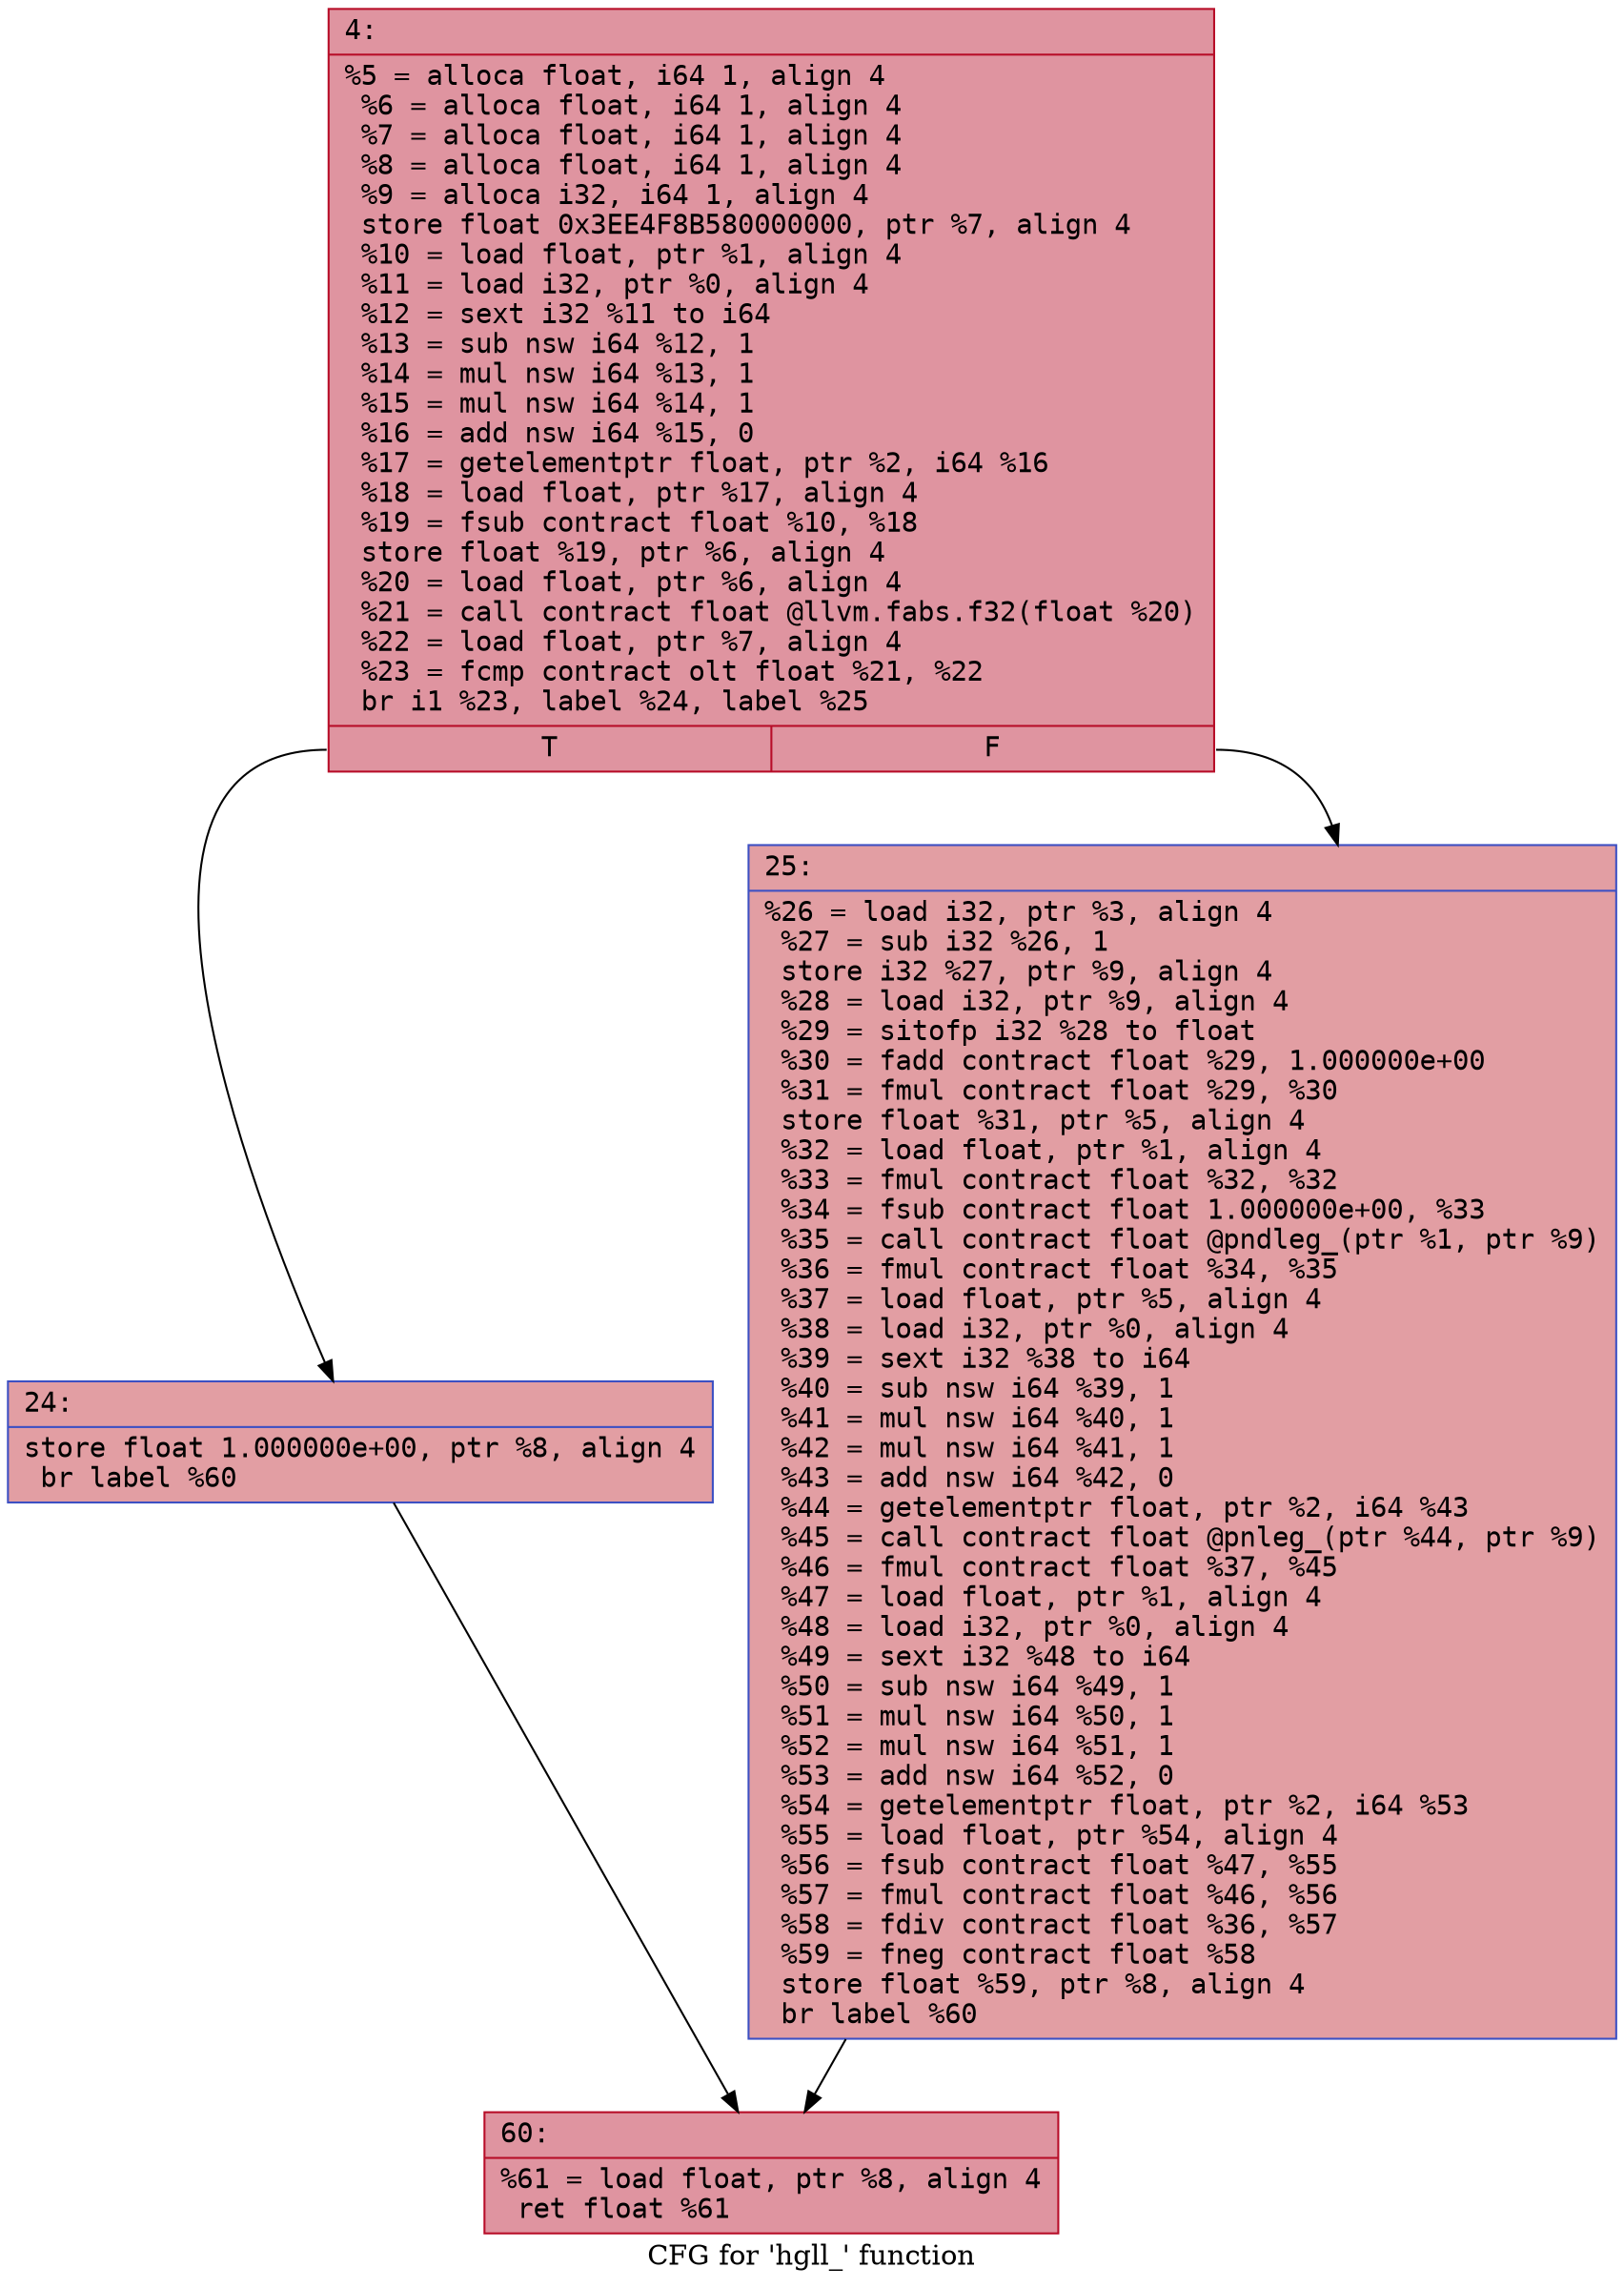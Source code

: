 digraph "CFG for 'hgll_' function" {
	label="CFG for 'hgll_' function";

	Node0x55ec1735adb0 [shape=record,color="#b70d28ff", style=filled, fillcolor="#b70d2870" fontname="Courier",label="{4:\l|  %5 = alloca float, i64 1, align 4\l  %6 = alloca float, i64 1, align 4\l  %7 = alloca float, i64 1, align 4\l  %8 = alloca float, i64 1, align 4\l  %9 = alloca i32, i64 1, align 4\l  store float 0x3EE4F8B580000000, ptr %7, align 4\l  %10 = load float, ptr %1, align 4\l  %11 = load i32, ptr %0, align 4\l  %12 = sext i32 %11 to i64\l  %13 = sub nsw i64 %12, 1\l  %14 = mul nsw i64 %13, 1\l  %15 = mul nsw i64 %14, 1\l  %16 = add nsw i64 %15, 0\l  %17 = getelementptr float, ptr %2, i64 %16\l  %18 = load float, ptr %17, align 4\l  %19 = fsub contract float %10, %18\l  store float %19, ptr %6, align 4\l  %20 = load float, ptr %6, align 4\l  %21 = call contract float @llvm.fabs.f32(float %20)\l  %22 = load float, ptr %7, align 4\l  %23 = fcmp contract olt float %21, %22\l  br i1 %23, label %24, label %25\l|{<s0>T|<s1>F}}"];
	Node0x55ec1735adb0:s0 -> Node0x55ec1735ba80[tooltip="4 -> 24\nProbability 50.00%" ];
	Node0x55ec1735adb0:s1 -> Node0x55ec1735bad0[tooltip="4 -> 25\nProbability 50.00%" ];
	Node0x55ec1735ba80 [shape=record,color="#3d50c3ff", style=filled, fillcolor="#be242e70" fontname="Courier",label="{24:\l|  store float 1.000000e+00, ptr %8, align 4\l  br label %60\l}"];
	Node0x55ec1735ba80 -> Node0x55ec1735bc70[tooltip="24 -> 60\nProbability 100.00%" ];
	Node0x55ec1735bad0 [shape=record,color="#3d50c3ff", style=filled, fillcolor="#be242e70" fontname="Courier",label="{25:\l|  %26 = load i32, ptr %3, align 4\l  %27 = sub i32 %26, 1\l  store i32 %27, ptr %9, align 4\l  %28 = load i32, ptr %9, align 4\l  %29 = sitofp i32 %28 to float\l  %30 = fadd contract float %29, 1.000000e+00\l  %31 = fmul contract float %29, %30\l  store float %31, ptr %5, align 4\l  %32 = load float, ptr %1, align 4\l  %33 = fmul contract float %32, %32\l  %34 = fsub contract float 1.000000e+00, %33\l  %35 = call contract float @pndleg_(ptr %1, ptr %9)\l  %36 = fmul contract float %34, %35\l  %37 = load float, ptr %5, align 4\l  %38 = load i32, ptr %0, align 4\l  %39 = sext i32 %38 to i64\l  %40 = sub nsw i64 %39, 1\l  %41 = mul nsw i64 %40, 1\l  %42 = mul nsw i64 %41, 1\l  %43 = add nsw i64 %42, 0\l  %44 = getelementptr float, ptr %2, i64 %43\l  %45 = call contract float @pnleg_(ptr %44, ptr %9)\l  %46 = fmul contract float %37, %45\l  %47 = load float, ptr %1, align 4\l  %48 = load i32, ptr %0, align 4\l  %49 = sext i32 %48 to i64\l  %50 = sub nsw i64 %49, 1\l  %51 = mul nsw i64 %50, 1\l  %52 = mul nsw i64 %51, 1\l  %53 = add nsw i64 %52, 0\l  %54 = getelementptr float, ptr %2, i64 %53\l  %55 = load float, ptr %54, align 4\l  %56 = fsub contract float %47, %55\l  %57 = fmul contract float %46, %56\l  %58 = fdiv contract float %36, %57\l  %59 = fneg contract float %58\l  store float %59, ptr %8, align 4\l  br label %60\l}"];
	Node0x55ec1735bad0 -> Node0x55ec1735bc70[tooltip="25 -> 60\nProbability 100.00%" ];
	Node0x55ec1735bc70 [shape=record,color="#b70d28ff", style=filled, fillcolor="#b70d2870" fontname="Courier",label="{60:\l|  %61 = load float, ptr %8, align 4\l  ret float %61\l}"];
}
